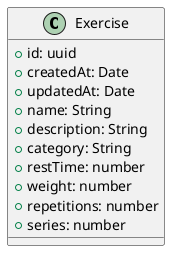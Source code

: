 @startuml

class Exercise {
  + id: uuid
  + createdAt: Date
  + updatedAt: Date
  + name: String
  + description: String
  + category: String
  + restTime: number
  + weight: number
  + repetitions: number
  + series: number
}

@enduml

